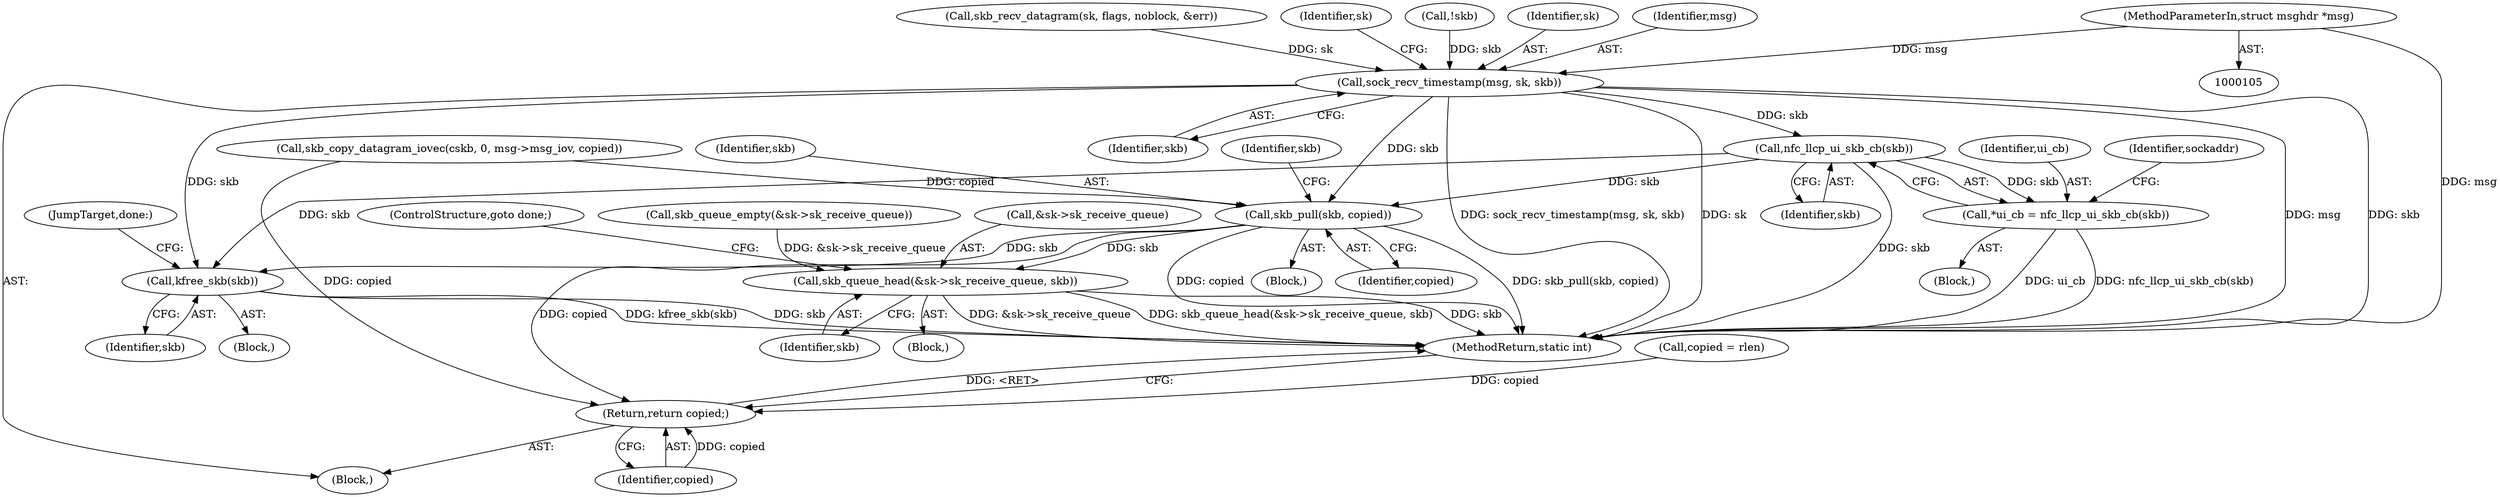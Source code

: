 digraph "0_linux_f3d3342602f8bcbf37d7c46641cb9bca7618eb1c_24@pointer" {
"1000108" [label="(MethodParameterIn,struct msghdr *msg)"];
"1000225" [label="(Call,sock_recv_timestamp(msg, sk, skb))"];
"1000243" [label="(Call,nfc_llcp_ui_skb_cb(skb))"];
"1000241" [label="(Call,*ui_cb = nfc_llcp_ui_skb_cb(skb))"];
"1000322" [label="(Call,skb_pull(skb, copied))"];
"1000330" [label="(Call,skb_queue_head(&sk->sk_receive_queue, skb))"];
"1000337" [label="(Call,kfree_skb(skb))"];
"1000353" [label="(Return,return copied;)"];
"1000145" [label="(Call,skb_queue_empty(&sk->sk_receive_queue))"];
"1000166" [label="(Call,skb_recv_datagram(sk, flags, noblock, &err))"];
"1000239" [label="(Block,)"];
"1000322" [label="(Call,skb_pull(skb, copied))"];
"1000354" [label="(Identifier,copied)"];
"1000321" [label="(Block,)"];
"1000335" [label="(Identifier,skb)"];
"1000203" [label="(Call,skb_copy_datagram_iovec(cskb, 0, msg->msg_iov, copied))"];
"1000242" [label="(Identifier,ui_cb)"];
"1000244" [label="(Identifier,skb)"];
"1000111" [label="(Block,)"];
"1000329" [label="(Block,)"];
"1000330" [label="(Call,skb_queue_head(&sk->sk_receive_queue, skb))"];
"1000324" [label="(Identifier,copied)"];
"1000233" [label="(Identifier,sk)"];
"1000173" [label="(Call,!skb)"];
"1000108" [label="(MethodParameterIn,struct msghdr *msg)"];
"1000228" [label="(Identifier,skb)"];
"1000241" [label="(Call,*ui_cb = nfc_llcp_ui_skb_cb(skb))"];
"1000227" [label="(Identifier,sk)"];
"1000243" [label="(Call,nfc_llcp_ui_skb_cb(skb))"];
"1000331" [label="(Call,&sk->sk_receive_queue)"];
"1000336" [label="(ControlStructure,goto done;)"];
"1000323" [label="(Identifier,skb)"];
"1000338" [label="(Identifier,skb)"];
"1000350" [label="(Call,copied = rlen)"];
"1000225" [label="(Call,sock_recv_timestamp(msg, sk, skb))"];
"1000327" [label="(Identifier,skb)"];
"1000247" [label="(Identifier,sockaddr)"];
"1000302" [label="(Block,)"];
"1000355" [label="(MethodReturn,static int)"];
"1000339" [label="(JumpTarget,done:)"];
"1000353" [label="(Return,return copied;)"];
"1000226" [label="(Identifier,msg)"];
"1000337" [label="(Call,kfree_skb(skb))"];
"1000108" -> "1000105"  [label="AST: "];
"1000108" -> "1000355"  [label="DDG: msg"];
"1000108" -> "1000225"  [label="DDG: msg"];
"1000225" -> "1000111"  [label="AST: "];
"1000225" -> "1000228"  [label="CFG: "];
"1000226" -> "1000225"  [label="AST: "];
"1000227" -> "1000225"  [label="AST: "];
"1000228" -> "1000225"  [label="AST: "];
"1000233" -> "1000225"  [label="CFG: "];
"1000225" -> "1000355"  [label="DDG: sock_recv_timestamp(msg, sk, skb)"];
"1000225" -> "1000355"  [label="DDG: sk"];
"1000225" -> "1000355"  [label="DDG: msg"];
"1000225" -> "1000355"  [label="DDG: skb"];
"1000166" -> "1000225"  [label="DDG: sk"];
"1000173" -> "1000225"  [label="DDG: skb"];
"1000225" -> "1000243"  [label="DDG: skb"];
"1000225" -> "1000322"  [label="DDG: skb"];
"1000225" -> "1000337"  [label="DDG: skb"];
"1000243" -> "1000241"  [label="AST: "];
"1000243" -> "1000244"  [label="CFG: "];
"1000244" -> "1000243"  [label="AST: "];
"1000241" -> "1000243"  [label="CFG: "];
"1000243" -> "1000355"  [label="DDG: skb"];
"1000243" -> "1000241"  [label="DDG: skb"];
"1000243" -> "1000322"  [label="DDG: skb"];
"1000243" -> "1000337"  [label="DDG: skb"];
"1000241" -> "1000239"  [label="AST: "];
"1000242" -> "1000241"  [label="AST: "];
"1000247" -> "1000241"  [label="CFG: "];
"1000241" -> "1000355"  [label="DDG: ui_cb"];
"1000241" -> "1000355"  [label="DDG: nfc_llcp_ui_skb_cb(skb)"];
"1000322" -> "1000321"  [label="AST: "];
"1000322" -> "1000324"  [label="CFG: "];
"1000323" -> "1000322"  [label="AST: "];
"1000324" -> "1000322"  [label="AST: "];
"1000327" -> "1000322"  [label="CFG: "];
"1000322" -> "1000355"  [label="DDG: copied"];
"1000322" -> "1000355"  [label="DDG: skb_pull(skb, copied)"];
"1000203" -> "1000322"  [label="DDG: copied"];
"1000322" -> "1000330"  [label="DDG: skb"];
"1000322" -> "1000337"  [label="DDG: skb"];
"1000322" -> "1000353"  [label="DDG: copied"];
"1000330" -> "1000329"  [label="AST: "];
"1000330" -> "1000335"  [label="CFG: "];
"1000331" -> "1000330"  [label="AST: "];
"1000335" -> "1000330"  [label="AST: "];
"1000336" -> "1000330"  [label="CFG: "];
"1000330" -> "1000355"  [label="DDG: &sk->sk_receive_queue"];
"1000330" -> "1000355"  [label="DDG: skb_queue_head(&sk->sk_receive_queue, skb)"];
"1000330" -> "1000355"  [label="DDG: skb"];
"1000145" -> "1000330"  [label="DDG: &sk->sk_receive_queue"];
"1000337" -> "1000302"  [label="AST: "];
"1000337" -> "1000338"  [label="CFG: "];
"1000338" -> "1000337"  [label="AST: "];
"1000339" -> "1000337"  [label="CFG: "];
"1000337" -> "1000355"  [label="DDG: skb"];
"1000337" -> "1000355"  [label="DDG: kfree_skb(skb)"];
"1000353" -> "1000111"  [label="AST: "];
"1000353" -> "1000354"  [label="CFG: "];
"1000354" -> "1000353"  [label="AST: "];
"1000355" -> "1000353"  [label="CFG: "];
"1000353" -> "1000355"  [label="DDG: <RET>"];
"1000354" -> "1000353"  [label="DDG: copied"];
"1000203" -> "1000353"  [label="DDG: copied"];
"1000350" -> "1000353"  [label="DDG: copied"];
}
